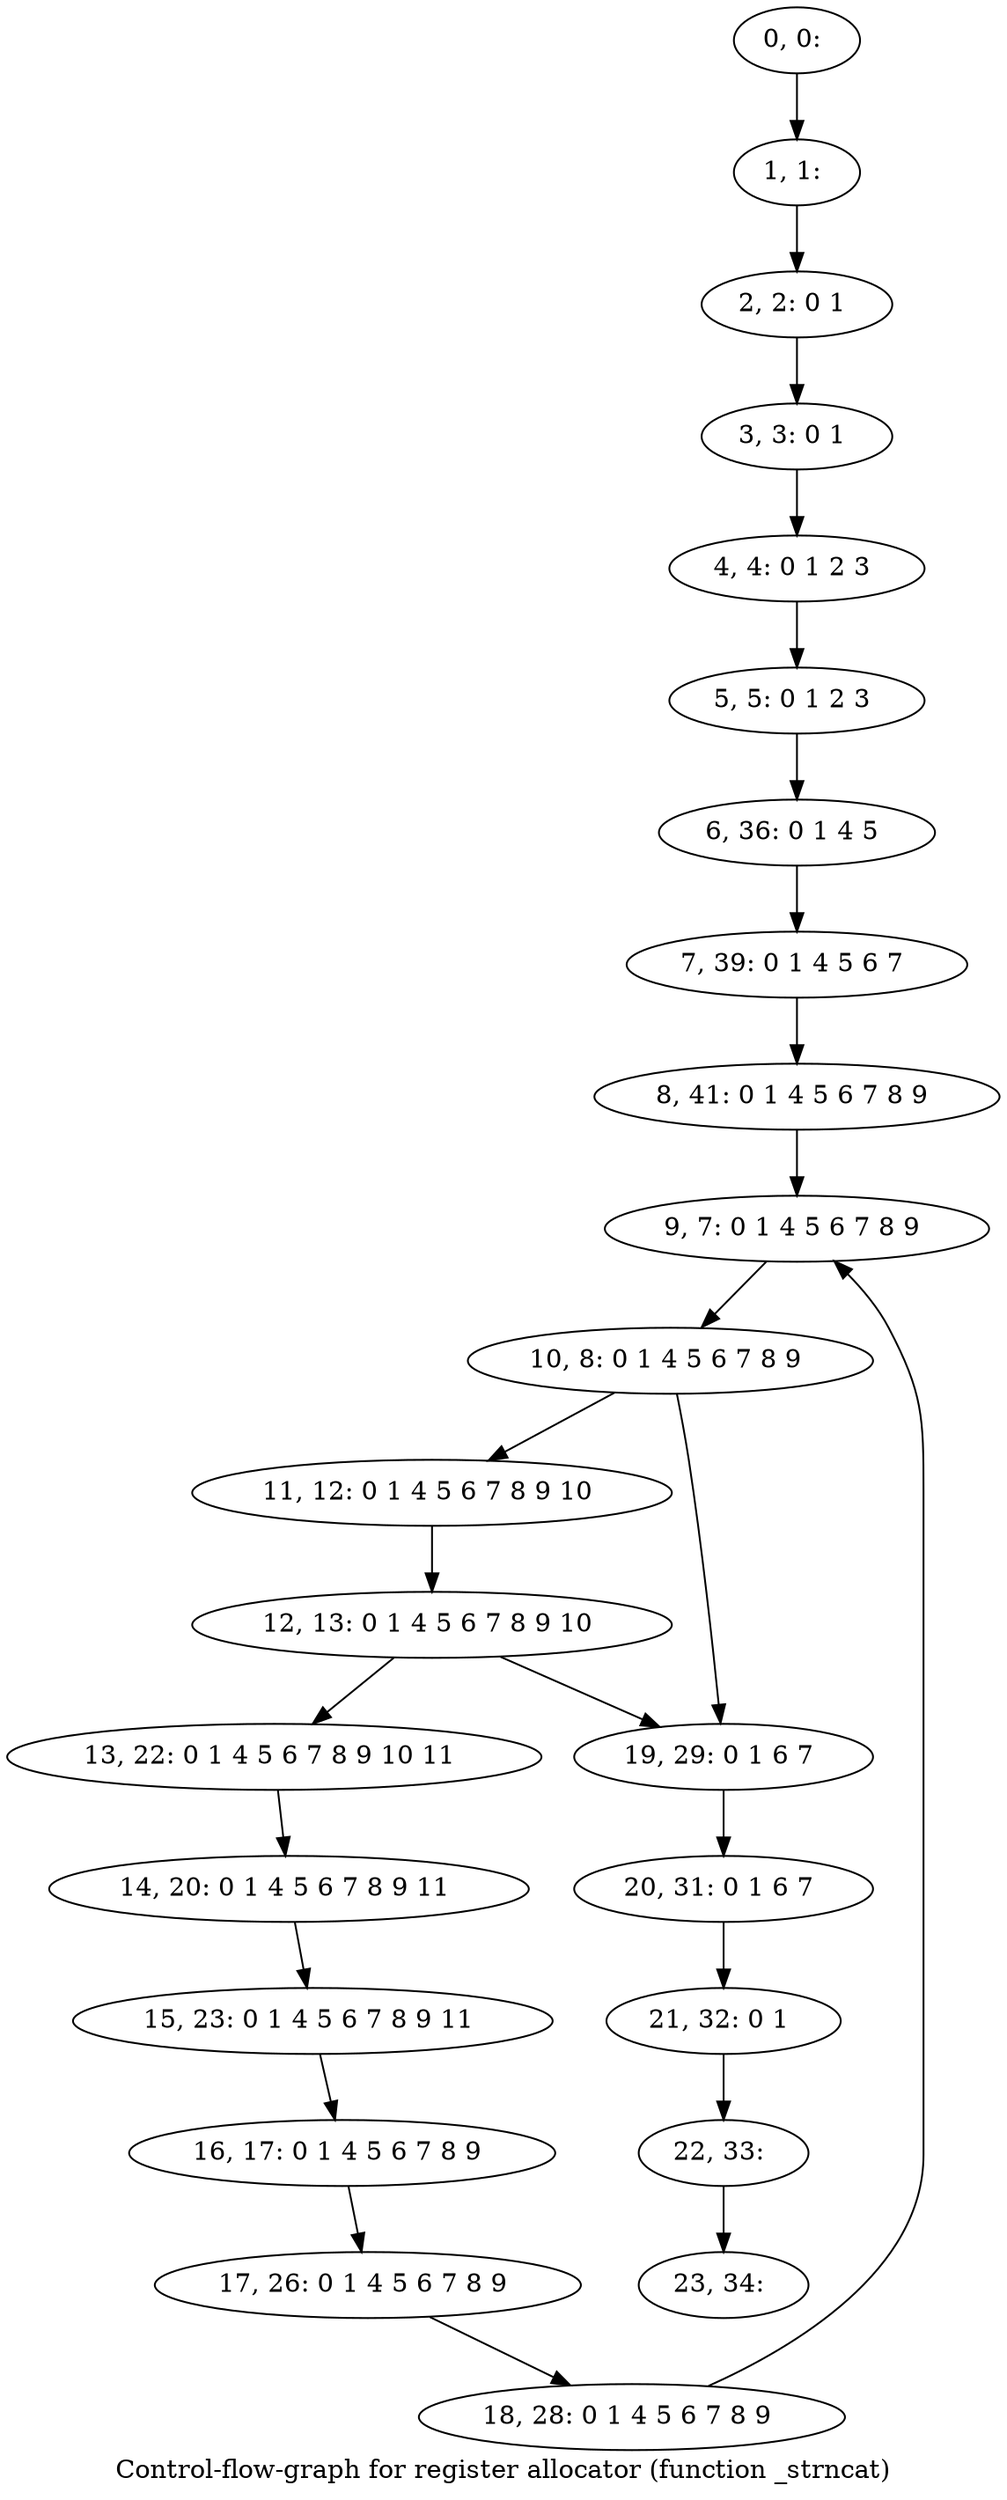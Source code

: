 digraph G {
graph [label="Control-flow-graph for register allocator (function _strncat)"]
0[label="0, 0: "];
1[label="1, 1: "];
2[label="2, 2: 0 1 "];
3[label="3, 3: 0 1 "];
4[label="4, 4: 0 1 2 3 "];
5[label="5, 5: 0 1 2 3 "];
6[label="6, 36: 0 1 4 5 "];
7[label="7, 39: 0 1 4 5 6 7 "];
8[label="8, 41: 0 1 4 5 6 7 8 9 "];
9[label="9, 7: 0 1 4 5 6 7 8 9 "];
10[label="10, 8: 0 1 4 5 6 7 8 9 "];
11[label="11, 12: 0 1 4 5 6 7 8 9 10 "];
12[label="12, 13: 0 1 4 5 6 7 8 9 10 "];
13[label="13, 22: 0 1 4 5 6 7 8 9 10 11 "];
14[label="14, 20: 0 1 4 5 6 7 8 9 11 "];
15[label="15, 23: 0 1 4 5 6 7 8 9 11 "];
16[label="16, 17: 0 1 4 5 6 7 8 9 "];
17[label="17, 26: 0 1 4 5 6 7 8 9 "];
18[label="18, 28: 0 1 4 5 6 7 8 9 "];
19[label="19, 29: 0 1 6 7 "];
20[label="20, 31: 0 1 6 7 "];
21[label="21, 32: 0 1 "];
22[label="22, 33: "];
23[label="23, 34: "];
0->1 ;
1->2 ;
2->3 ;
3->4 ;
4->5 ;
5->6 ;
6->7 ;
7->8 ;
8->9 ;
9->10 ;
10->11 ;
10->19 ;
11->12 ;
12->13 ;
12->19 ;
13->14 ;
14->15 ;
15->16 ;
16->17 ;
17->18 ;
18->9 ;
19->20 ;
20->21 ;
21->22 ;
22->23 ;
}
